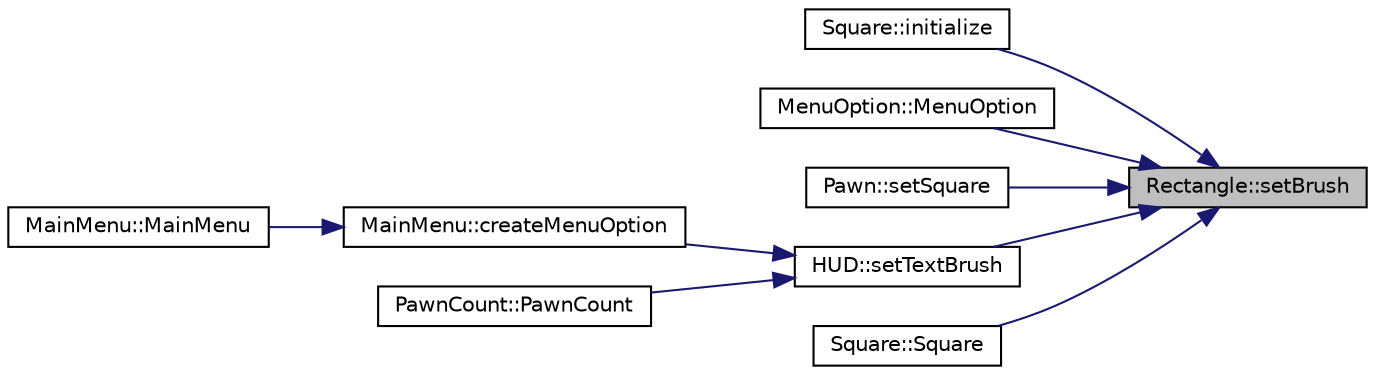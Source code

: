 digraph "Rectangle::setBrush"
{
 // LATEX_PDF_SIZE
  bgcolor="transparent";
  edge [fontname="Helvetica",fontsize="10",labelfontname="Helvetica",labelfontsize="10"];
  node [fontname="Helvetica",fontsize="10",shape=record];
  rankdir="RL";
  Node1 [label="Rectangle::setBrush",height=0.2,width=0.4,color="black", fillcolor="grey75", style="filled", fontcolor="black",tooltip=" "];
  Node1 -> Node2 [dir="back",color="midnightblue",fontsize="10",style="solid",fontname="Helvetica"];
  Node2 [label="Square::initialize",height=0.2,width=0.4,color="black",URL="$d3/d72/classSquare.html#ae055a45904b986ac48dfa7c4e9bd66e7",tooltip=" "];
  Node1 -> Node3 [dir="back",color="midnightblue",fontsize="10",style="solid",fontname="Helvetica"];
  Node3 [label="MenuOption::MenuOption",height=0.2,width=0.4,color="black",URL="$dd/d2c/classMenuOption.html#a61049566587943bb967f7a0eb3ab3f93",tooltip=" "];
  Node1 -> Node4 [dir="back",color="midnightblue",fontsize="10",style="solid",fontname="Helvetica"];
  Node4 [label="Pawn::setSquare",height=0.2,width=0.4,color="black",URL="$de/dff/classPawn.html#afbe7ac4d2314ac79a62bc576b39016e7",tooltip=" "];
  Node1 -> Node5 [dir="back",color="midnightblue",fontsize="10",style="solid",fontname="Helvetica"];
  Node5 [label="HUD::setTextBrush",height=0.2,width=0.4,color="black",URL="$d0/df0/classHUD.html#aff6854c25f96fa4062996d9a8fb9d848",tooltip=" "];
  Node5 -> Node6 [dir="back",color="midnightblue",fontsize="10",style="solid",fontname="Helvetica"];
  Node6 [label="MainMenu::createMenuOption",height=0.2,width=0.4,color="black",URL="$d9/d0a/classMainMenu.html#a06f72f049c7a2ed6b2e35866e7b84302",tooltip=" "];
  Node6 -> Node7 [dir="back",color="midnightblue",fontsize="10",style="solid",fontname="Helvetica"];
  Node7 [label="MainMenu::MainMenu",height=0.2,width=0.4,color="black",URL="$d9/d0a/classMainMenu.html#a53eecf9d5ffd094f54ac4193e7e57eaf",tooltip=" "];
  Node5 -> Node8 [dir="back",color="midnightblue",fontsize="10",style="solid",fontname="Helvetica"];
  Node8 [label="PawnCount::PawnCount",height=0.2,width=0.4,color="black",URL="$d5/d4d/classPawnCount.html#a9e233480c807cf6eb2955aee7d84c24c",tooltip=" "];
  Node1 -> Node9 [dir="back",color="midnightblue",fontsize="10",style="solid",fontname="Helvetica"];
  Node9 [label="Square::Square",height=0.2,width=0.4,color="black",URL="$d3/d72/classSquare.html#a28031bc8ad4acc0e6647b4a41316ac51",tooltip=" "];
}

